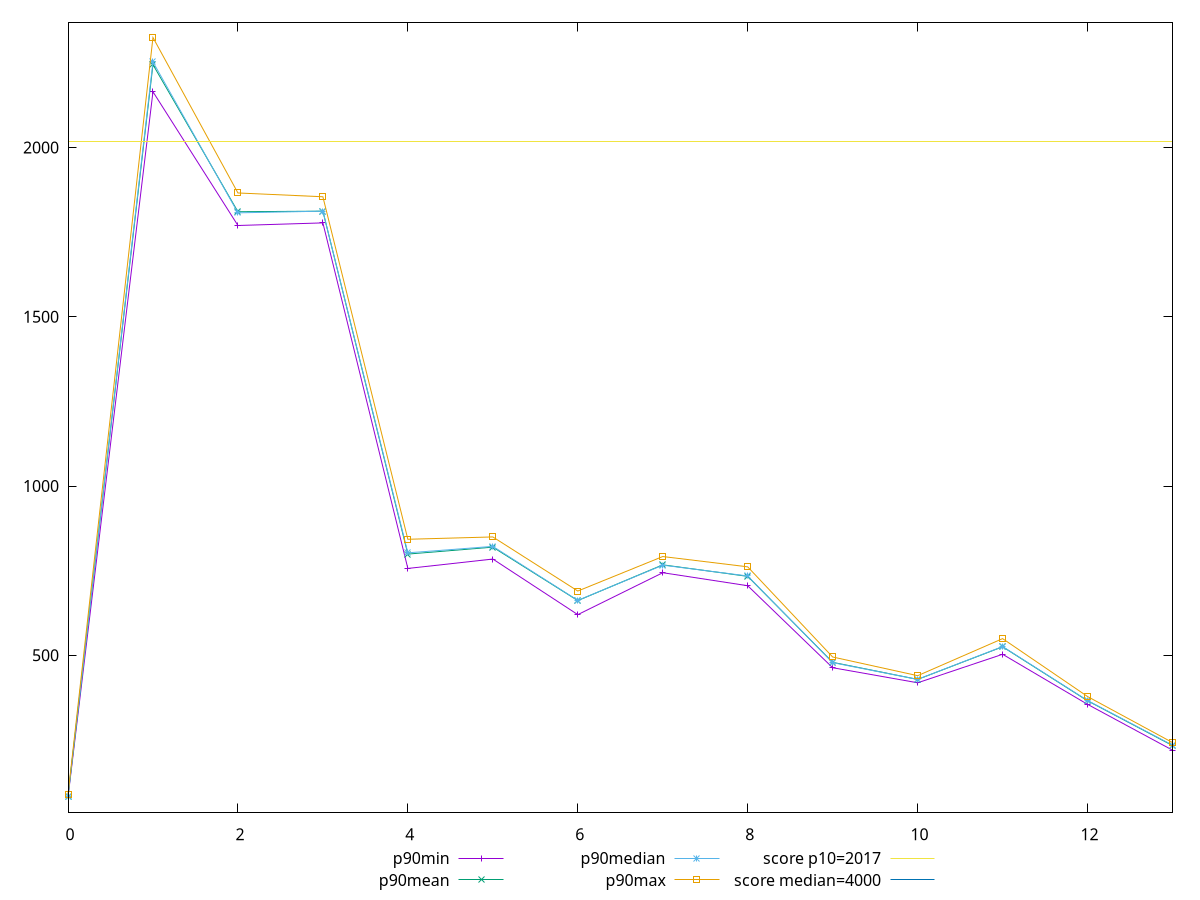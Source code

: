 reset

$p90Min <<EOF
0 80.996
1 2164.527999999989
2 1769.560000000001
3 1777.2560000000008
4 756.556
5 784.3439999999996
6 620.1280000000008
7 743.9120000000004
8 705.4720000000007
9 463.2760000000002
10 418.80799999999994
11 503.0079999999999
12 355.08799999999997
13 219.7039999999999
EOF

$p90Mean <<EOF
0 84.22905494505494
1 2244.6963076922925
2 1810.2359999999996
3 1811.9148131868137
4 798.9691428571429
5 819.5152527472533
6 661.6360439560444
7 767.2355164835168
8 733.1281318681322
9 479.24505494505524
10 428.8273406593405
11 525.1857142857142
12 365.689010989011
13 233.32931868131854
EOF

$p90Median <<EOF
0 84.13999999999999
1 2252.5759999999873
2 1806.9560000000008
3 1811.8520000000003
4 802.6679999999997
5 821.7680000000009
6 662.1920000000003
7 766.152
8 734.2719999999998
9 478.1800000000001
10 428.69599999999986
11 525.8120000000001
12 366.36400000000003
13 234.53599999999997
EOF

$p90Max <<EOF
0 88.872
1 2324.895999999975
2 1865.6559999999997
3 1854.407999999999
4 842.6920000000006
5 849.6120000000006
6 689.8240000000005
7 791.7320000000009
8 761.2760000000006
9 494.9800000000003
10 439.76400000000007
11 549.2559999999999
12 378.18000000000006
13 242.224
EOF

set key outside below
set xrange [0:13]
set yrange [36.11800000000049:2369.773999999975]
set terminal svg size 640, 520 enhanced background rgb 'white'
set output "report_00007_2020-12-11T15:55:29.892Z/mainthread-work-breakdown/progression/value.svg"

plot $p90Min title "p90min" with linespoints, \
     $p90Mean title "p90mean" with linespoints, \
     $p90Median title "p90median" with linespoints, \
     $p90Max title "p90max" with linespoints, \
     2017 title "score p10=2017", \
     4000 title "score median=4000"

reset
